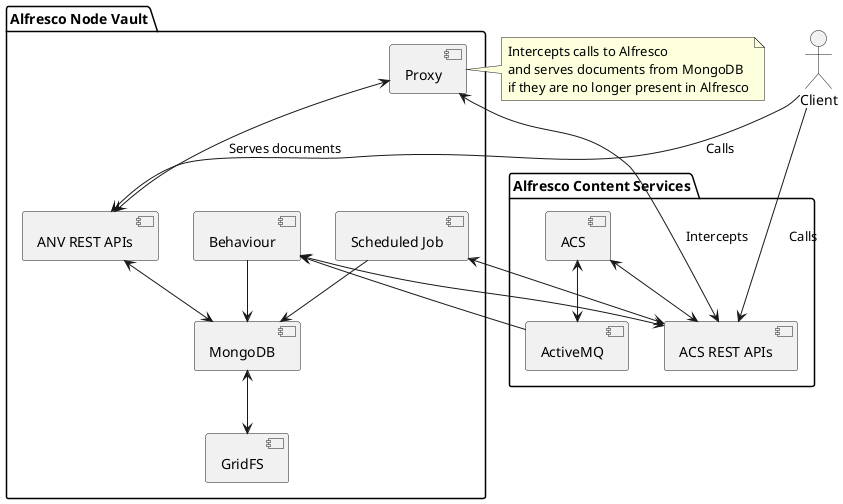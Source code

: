 @startuml
actor Client

package "Alfresco Content Services" {
  [ACS] <--> [ActiveMQ]
  [ACS] <--> [ACS REST APIs]
}

package "Alfresco Node Vault" {
  [Behaviour] <-- [ActiveMQ]
  [Behaviour] <--> [ACS REST APIs]
  [Scheduled Job] <--> [ACS REST APIs]
  [Scheduled Job] --> [MongoDB]
  [Behaviour] --> [MongoDB]
  [ANV REST APIs] <--> [MongoDB]
  [Proxy]
  [MongoDB] <--> [GridFS]
}

[Client] --> [ACS REST APIs] : Calls
[Client] --> [ANV REST APIs] : Calls
[Proxy] <--> [ACS REST APIs] : Intercepts
[Proxy] <--> [ANV REST APIs] : Serves documents

note right of [Proxy]
Intercepts calls to Alfresco
and serves documents from MongoDB
if they are no longer present in Alfresco
end note
@enduml